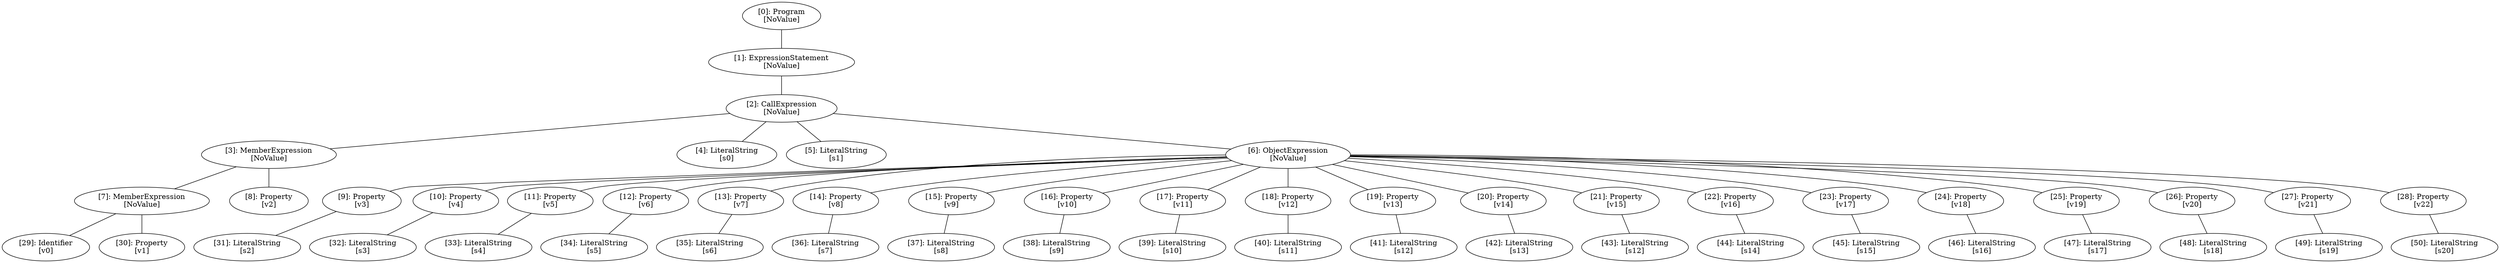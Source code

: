 // Result
graph {
	0 [label="[0]: Program
[NoValue]"]
	1 [label="[1]: ExpressionStatement
[NoValue]"]
	2 [label="[2]: CallExpression
[NoValue]"]
	3 [label="[3]: MemberExpression
[NoValue]"]
	4 [label="[4]: LiteralString
[s0]"]
	5 [label="[5]: LiteralString
[s1]"]
	6 [label="[6]: ObjectExpression
[NoValue]"]
	7 [label="[7]: MemberExpression
[NoValue]"]
	8 [label="[8]: Property
[v2]"]
	9 [label="[9]: Property
[v3]"]
	10 [label="[10]: Property
[v4]"]
	11 [label="[11]: Property
[v5]"]
	12 [label="[12]: Property
[v6]"]
	13 [label="[13]: Property
[v7]"]
	14 [label="[14]: Property
[v8]"]
	15 [label="[15]: Property
[v9]"]
	16 [label="[16]: Property
[v10]"]
	17 [label="[17]: Property
[v11]"]
	18 [label="[18]: Property
[v12]"]
	19 [label="[19]: Property
[v13]"]
	20 [label="[20]: Property
[v14]"]
	21 [label="[21]: Property
[v15]"]
	22 [label="[22]: Property
[v16]"]
	23 [label="[23]: Property
[v17]"]
	24 [label="[24]: Property
[v18]"]
	25 [label="[25]: Property
[v19]"]
	26 [label="[26]: Property
[v20]"]
	27 [label="[27]: Property
[v21]"]
	28 [label="[28]: Property
[v22]"]
	29 [label="[29]: Identifier
[v0]"]
	30 [label="[30]: Property
[v1]"]
	31 [label="[31]: LiteralString
[s2]"]
	32 [label="[32]: LiteralString
[s3]"]
	33 [label="[33]: LiteralString
[s4]"]
	34 [label="[34]: LiteralString
[s5]"]
	35 [label="[35]: LiteralString
[s6]"]
	36 [label="[36]: LiteralString
[s7]"]
	37 [label="[37]: LiteralString
[s8]"]
	38 [label="[38]: LiteralString
[s9]"]
	39 [label="[39]: LiteralString
[s10]"]
	40 [label="[40]: LiteralString
[s11]"]
	41 [label="[41]: LiteralString
[s12]"]
	42 [label="[42]: LiteralString
[s13]"]
	43 [label="[43]: LiteralString
[s12]"]
	44 [label="[44]: LiteralString
[s14]"]
	45 [label="[45]: LiteralString
[s15]"]
	46 [label="[46]: LiteralString
[s16]"]
	47 [label="[47]: LiteralString
[s17]"]
	48 [label="[48]: LiteralString
[s18]"]
	49 [label="[49]: LiteralString
[s19]"]
	50 [label="[50]: LiteralString
[s20]"]
	0 -- 1
	1 -- 2
	2 -- 3
	2 -- 4
	2 -- 5
	2 -- 6
	3 -- 7
	3 -- 8
	6 -- 9
	6 -- 10
	6 -- 11
	6 -- 12
	6 -- 13
	6 -- 14
	6 -- 15
	6 -- 16
	6 -- 17
	6 -- 18
	6 -- 19
	6 -- 20
	6 -- 21
	6 -- 22
	6 -- 23
	6 -- 24
	6 -- 25
	6 -- 26
	6 -- 27
	6 -- 28
	7 -- 29
	7 -- 30
	9 -- 31
	10 -- 32
	11 -- 33
	12 -- 34
	13 -- 35
	14 -- 36
	15 -- 37
	16 -- 38
	17 -- 39
	18 -- 40
	19 -- 41
	20 -- 42
	21 -- 43
	22 -- 44
	23 -- 45
	24 -- 46
	25 -- 47
	26 -- 48
	27 -- 49
	28 -- 50
}
